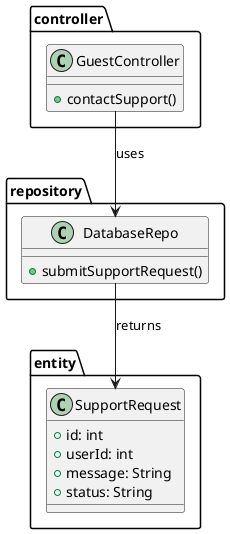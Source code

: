 @startuml
package controller {
    class GuestController {
        +contactSupport()
    }
}

package repository {
    class DatabaseRepo {
        +submitSupportRequest()
    }
}

package entity {
    class SupportRequest {
        +id: int
        +userId: int
        +message: String
        +status: String
    }
}

GuestController --> DatabaseRepo : uses
DatabaseRepo --> SupportRequest : returns
@enduml